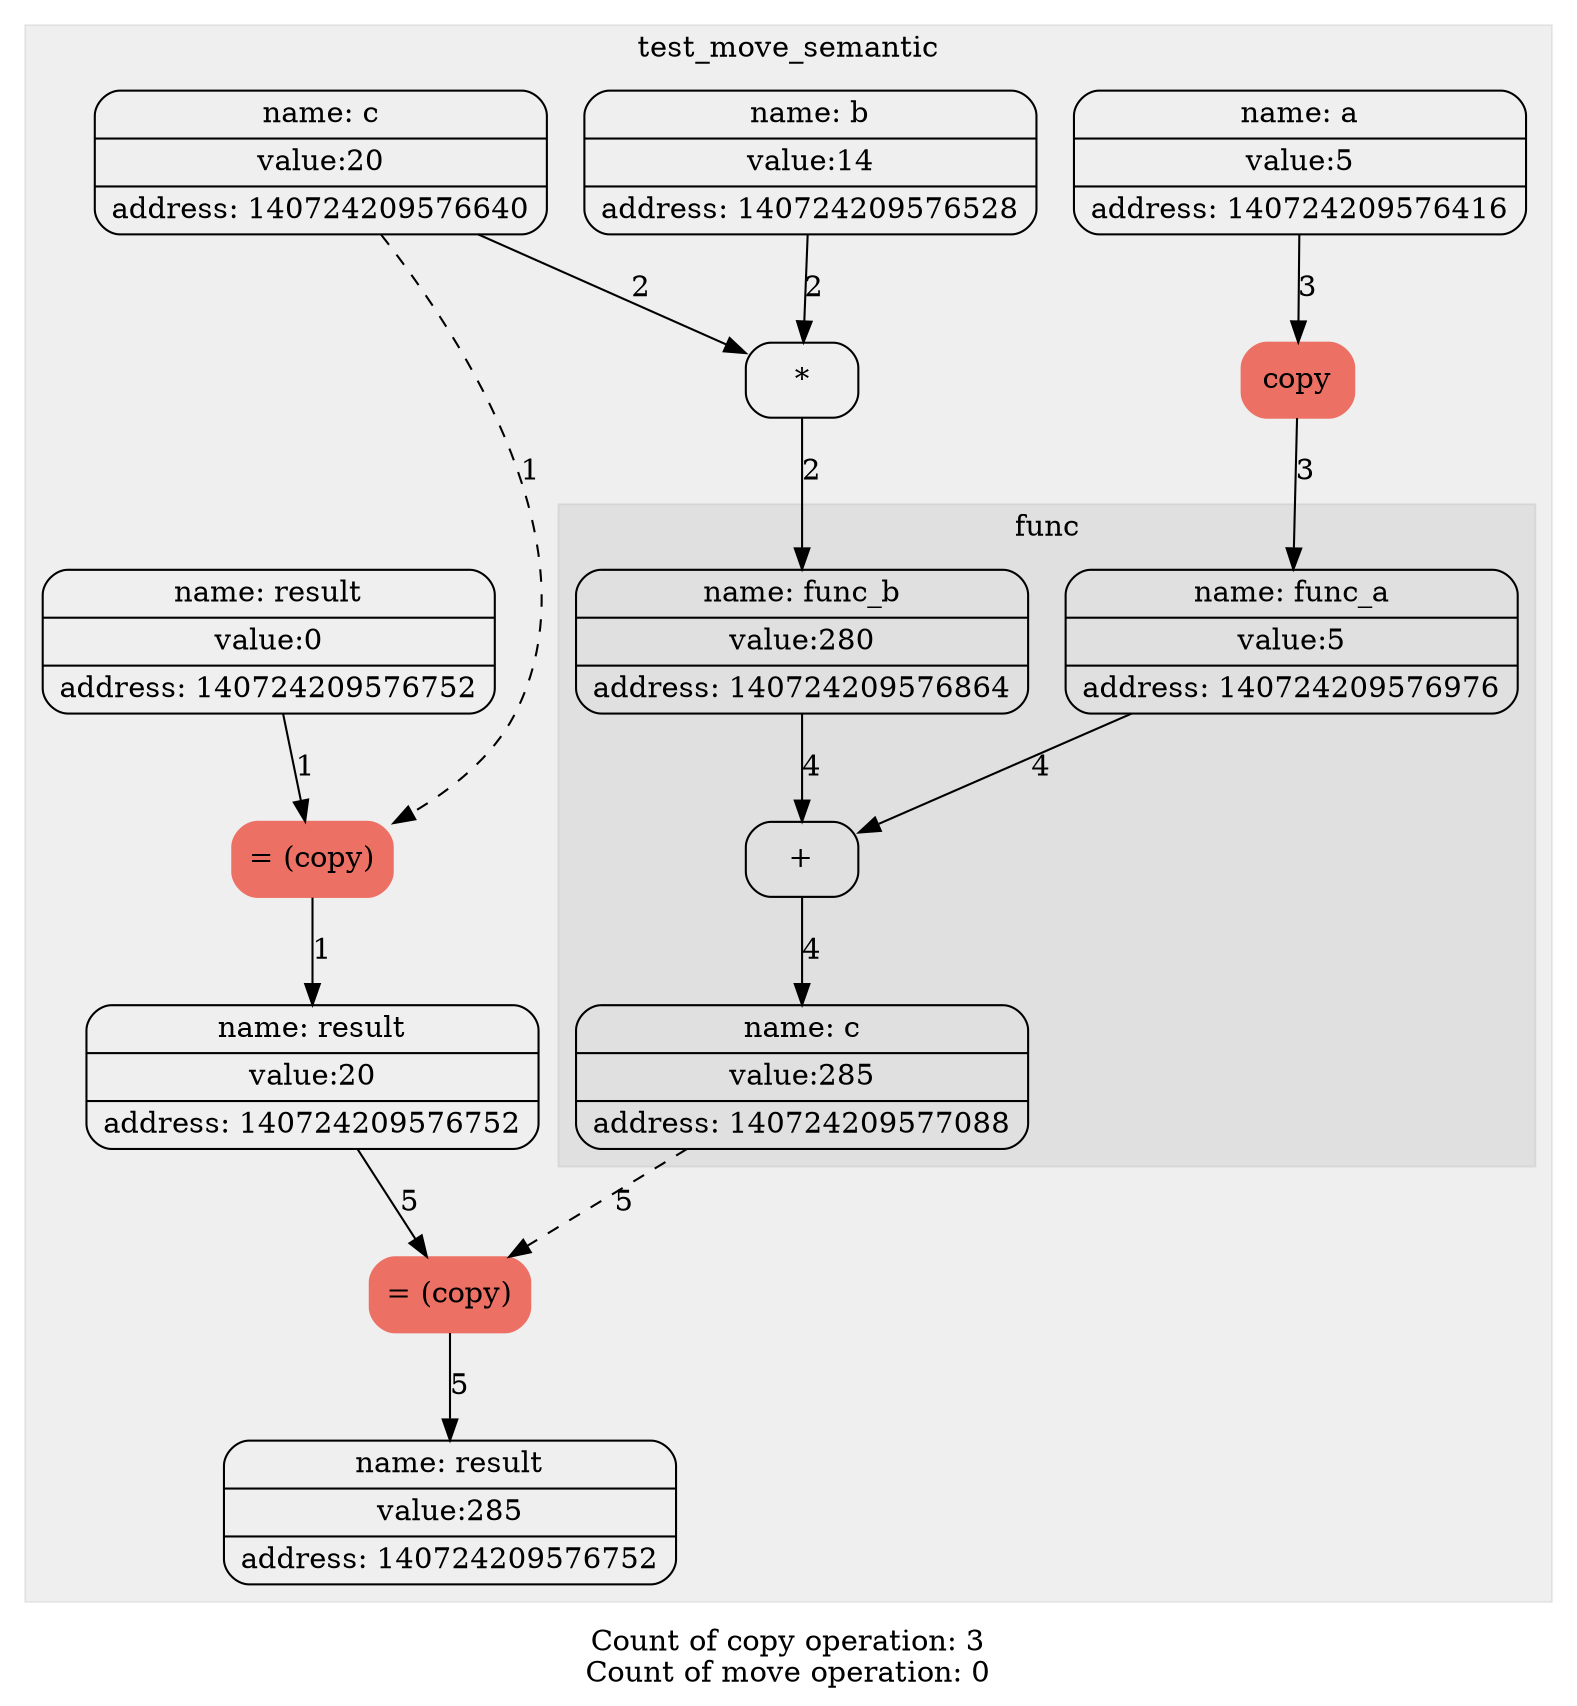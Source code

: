 digraph G{
trankdir=HR;
node[shape=Mrecord];

subgraph "cluster_0" {
label = test_move_semantic;
style= filled
color = "#00000010";
1[label="{ {name: tmp0} | {value:5} | {address: 140724209576416}} " color=""style=""];
1[label="{ {name: a} | {value:5} | {address: 140724209576416}} " color=""style=""];
2[label="{ {name: tmp1} | {value:14} | {address: 140724209576528}} " color=""style=""];
2[label="{ {name: b} | {value:14} | {address: 140724209576528}} " color=""style=""];
3[label="{ {name: tmp2} | {value:20} | {address: 140724209576640}} " color=""style=""];
3[label="{ {name: c} | {value:20} | {address: 140724209576640}} " color=""style=""];
4[label="{ {name: tmp3} | {value:0} | {address: 140724209576752}} " color=""style=""];
4[label="{ {name: result} | {value:0} | {address: 140724209576752}} " color=""style=""];
5[label="= (copy)" color = "#EC7063" style = "filled"];
edge[style = "" color = ""label = "1"]4->5;
edge[style = "dashed" color = ""label = "1"]3->5;
6[label="{ {name: result} | {value:20} | {address: 140724209576752}} " color=""style=""];
edge[style = "" color = ""label = "1"]5->6;
7[label="*" color = "" style = ""];
edge[style = "" color = ""label = "2"]2->7;
edge[style = "" color = ""label = "2"]3->7;
8[label="{ {name: tmp4} | {value:280} | {address: 140724209576864}} " color=""style=""];
edge[style = "" color = ""label = "2"]7->8;
9[label="copy" color = "#EC7063" style = "filled"];
edge[style = "" color = ""label = "3"]1->9;
10[label="{ {name: tmp5} | {value:5} | {address: 140724209576976}} " color=""style=""];
edge[style = "" color = ""label = "3"]9->10;
subgraph "cluster_1" {
label = func;
style= filled
color = "#00000010";
10[label="{ {name: func_a} | {value:5} | {address: 140724209576976}} " color=""style=""];
8[label="{ {name: func_b} | {value:280} | {address: 140724209576864}} " color=""style=""];
11[label="+" color = "" style = ""];
edge[style = "" color = ""label = "4"]10->11;
edge[style = "" color = ""label = "4"]8->11;
12[label="{ {name: tmp6} | {value:285} | {address: 140724209577088}} " color=""style=""];
edge[style = "" color = ""label = "4"]11->12;
12[label="{ {name: c} | {value:285} | {address: 140724209577088}} " color=""style=""];
}
13[label="= (copy)" color = "#EC7063" style = "filled"];
edge[style = "" color = ""label = "5"]6->13;
edge[style = "dashed" color = ""label = "5"]12->13;
14[label="{ {name: result} | {value:285} | {address: 140724209576752}} " color=""style=""];
edge[style = "" color = ""label = "5"]13->14;
}
label="Count of copy operation: 3
Count of move operation: 0"}